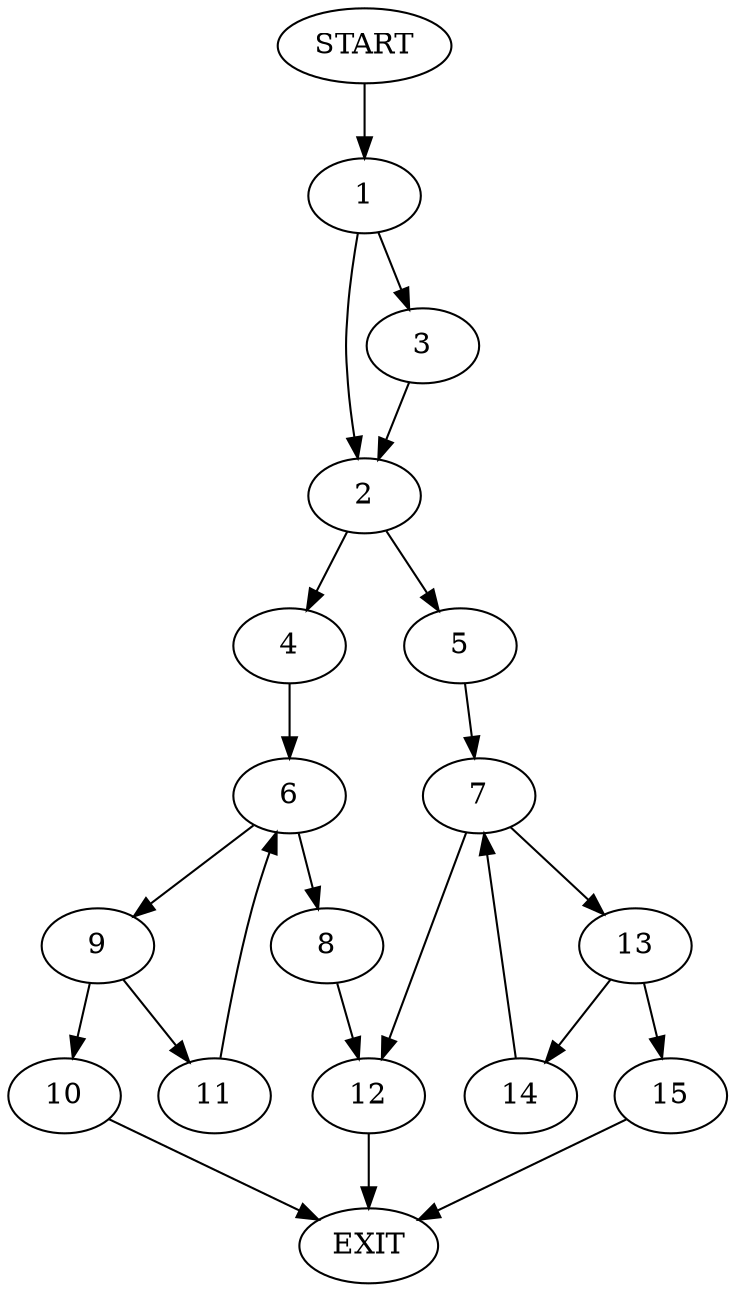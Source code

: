 digraph {
0 [label="START"]
16 [label="EXIT"]
0 -> 1
1 -> 2
1 -> 3
3 -> 2
2 -> 4
2 -> 5
4 -> 6
5 -> 7
6 -> 8
6 -> 9
9 -> 10
9 -> 11
8 -> 12
11 -> 6
10 -> 16
12 -> 16
7 -> 12
7 -> 13
13 -> 14
13 -> 15
15 -> 16
14 -> 7
}
